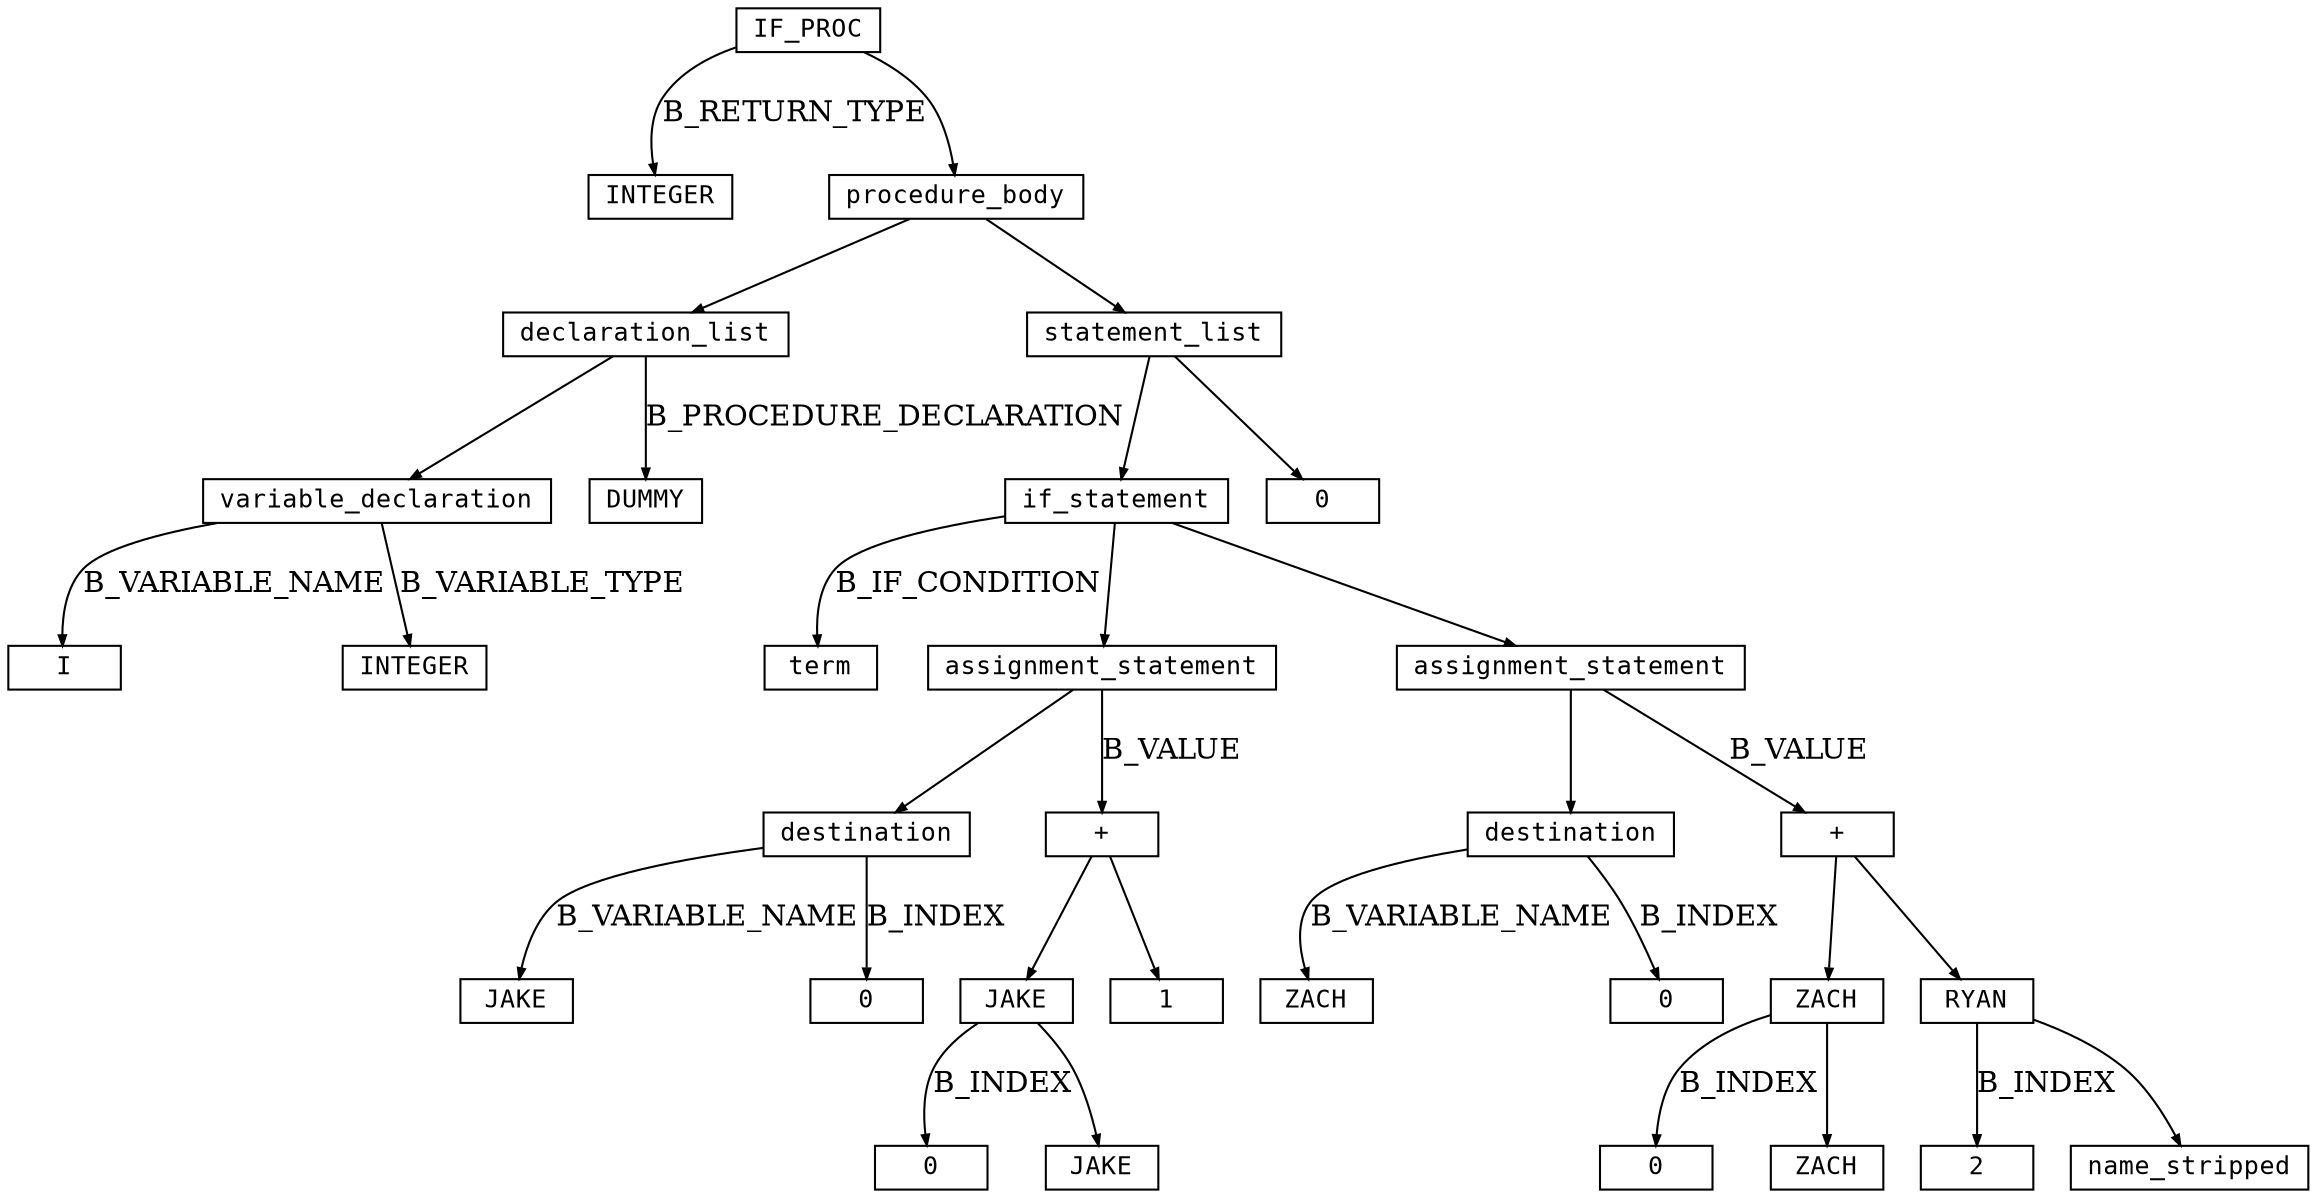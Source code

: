 digraph parsetree {
  node [shape=box, fontsize=12, fontname="Courier", height=.1];
  ranksep=.6;
  edge [arrowsize=.5]
  node1 [label="IF_PROC"]
  node2 [label="INTEGER"]
  node1 -> node2 [ label= "B_RETURN_TYPE" ];
  node3 [label="procedure_body"]
  node1 -> node3 [ label= "" ];
  node4 [label="declaration_list"]
  node3 -> node4 [ label= "" ];
  node5 [label="statement_list"]
  node3 -> node5 [ label= "" ];
  node6 [label="variable_declaration"]
  node4 -> node6 [ label= "" ];
  node7 [label="DUMMY"]
  node4 -> node7 [ label= "B_PROCEDURE_DECLARATION" ];
  node8 [label="if_statement"]
  node5 -> node8 [ label= "" ];
  node9 [label="0"]
  node5 -> node9 [ label= "" ];
  node10 [label="I"]
  node6 -> node10 [ label= "B_VARIABLE_NAME" ];
  node11 [label="INTEGER"]
  node6 -> node11 [ label= "B_VARIABLE_TYPE" ];
  node12 [label="term"]
  node8 -> node12 [ label= "B_IF_CONDITION" ];
  node13 [label="assignment_statement"]
  node8 -> node13 [ label= "" ];
  node14 [label="assignment_statement"]
  node8 -> node14 [ label= "" ];
  node15 [label="destination"]
  node13 -> node15 [ label= "" ];
  node16 [label="+"]
  node13 -> node16 [ label= "B_VALUE" ];
  node17 [label="destination"]
  node14 -> node17 [ label= "" ];
  node18 [label="+"]
  node14 -> node18 [ label= "B_VALUE" ];
  node19 [label="JAKE"]
  node15 -> node19 [ label= "B_VARIABLE_NAME" ];
  node20 [label="0"]
  node15 -> node20 [ label= "B_INDEX" ];
  node21 [label="JAKE"]
  node16 -> node21 [ label= "" ];
  node22 [label="1"]
  node16 -> node22 [ label= "" ];
  node23 [label="ZACH"]
  node17 -> node23 [ label= "B_VARIABLE_NAME" ];
  node24 [label="0"]
  node17 -> node24 [ label= "B_INDEX" ];
  node25 [label="ZACH"]
  node18 -> node25 [ label= "" ];
  node26 [label="RYAN"]
  node18 -> node26 [ label= "" ];
  node27 [label="0"]
  node21 -> node27 [ label= "B_INDEX" ];
  node28 [label="JAKE"]
  node21 -> node28 [ label= "" ];
  node29 [label="0"]
  node25 -> node29 [ label= "B_INDEX" ];
  node30 [label="ZACH"]
  node25 -> node30 [ label= "" ];
  node31 [label="2"]
  node26 -> node31 [ label= "B_INDEX" ];
  node32 [label="name_stripped"]
  node26 -> node32 [ label= "" ];
}
